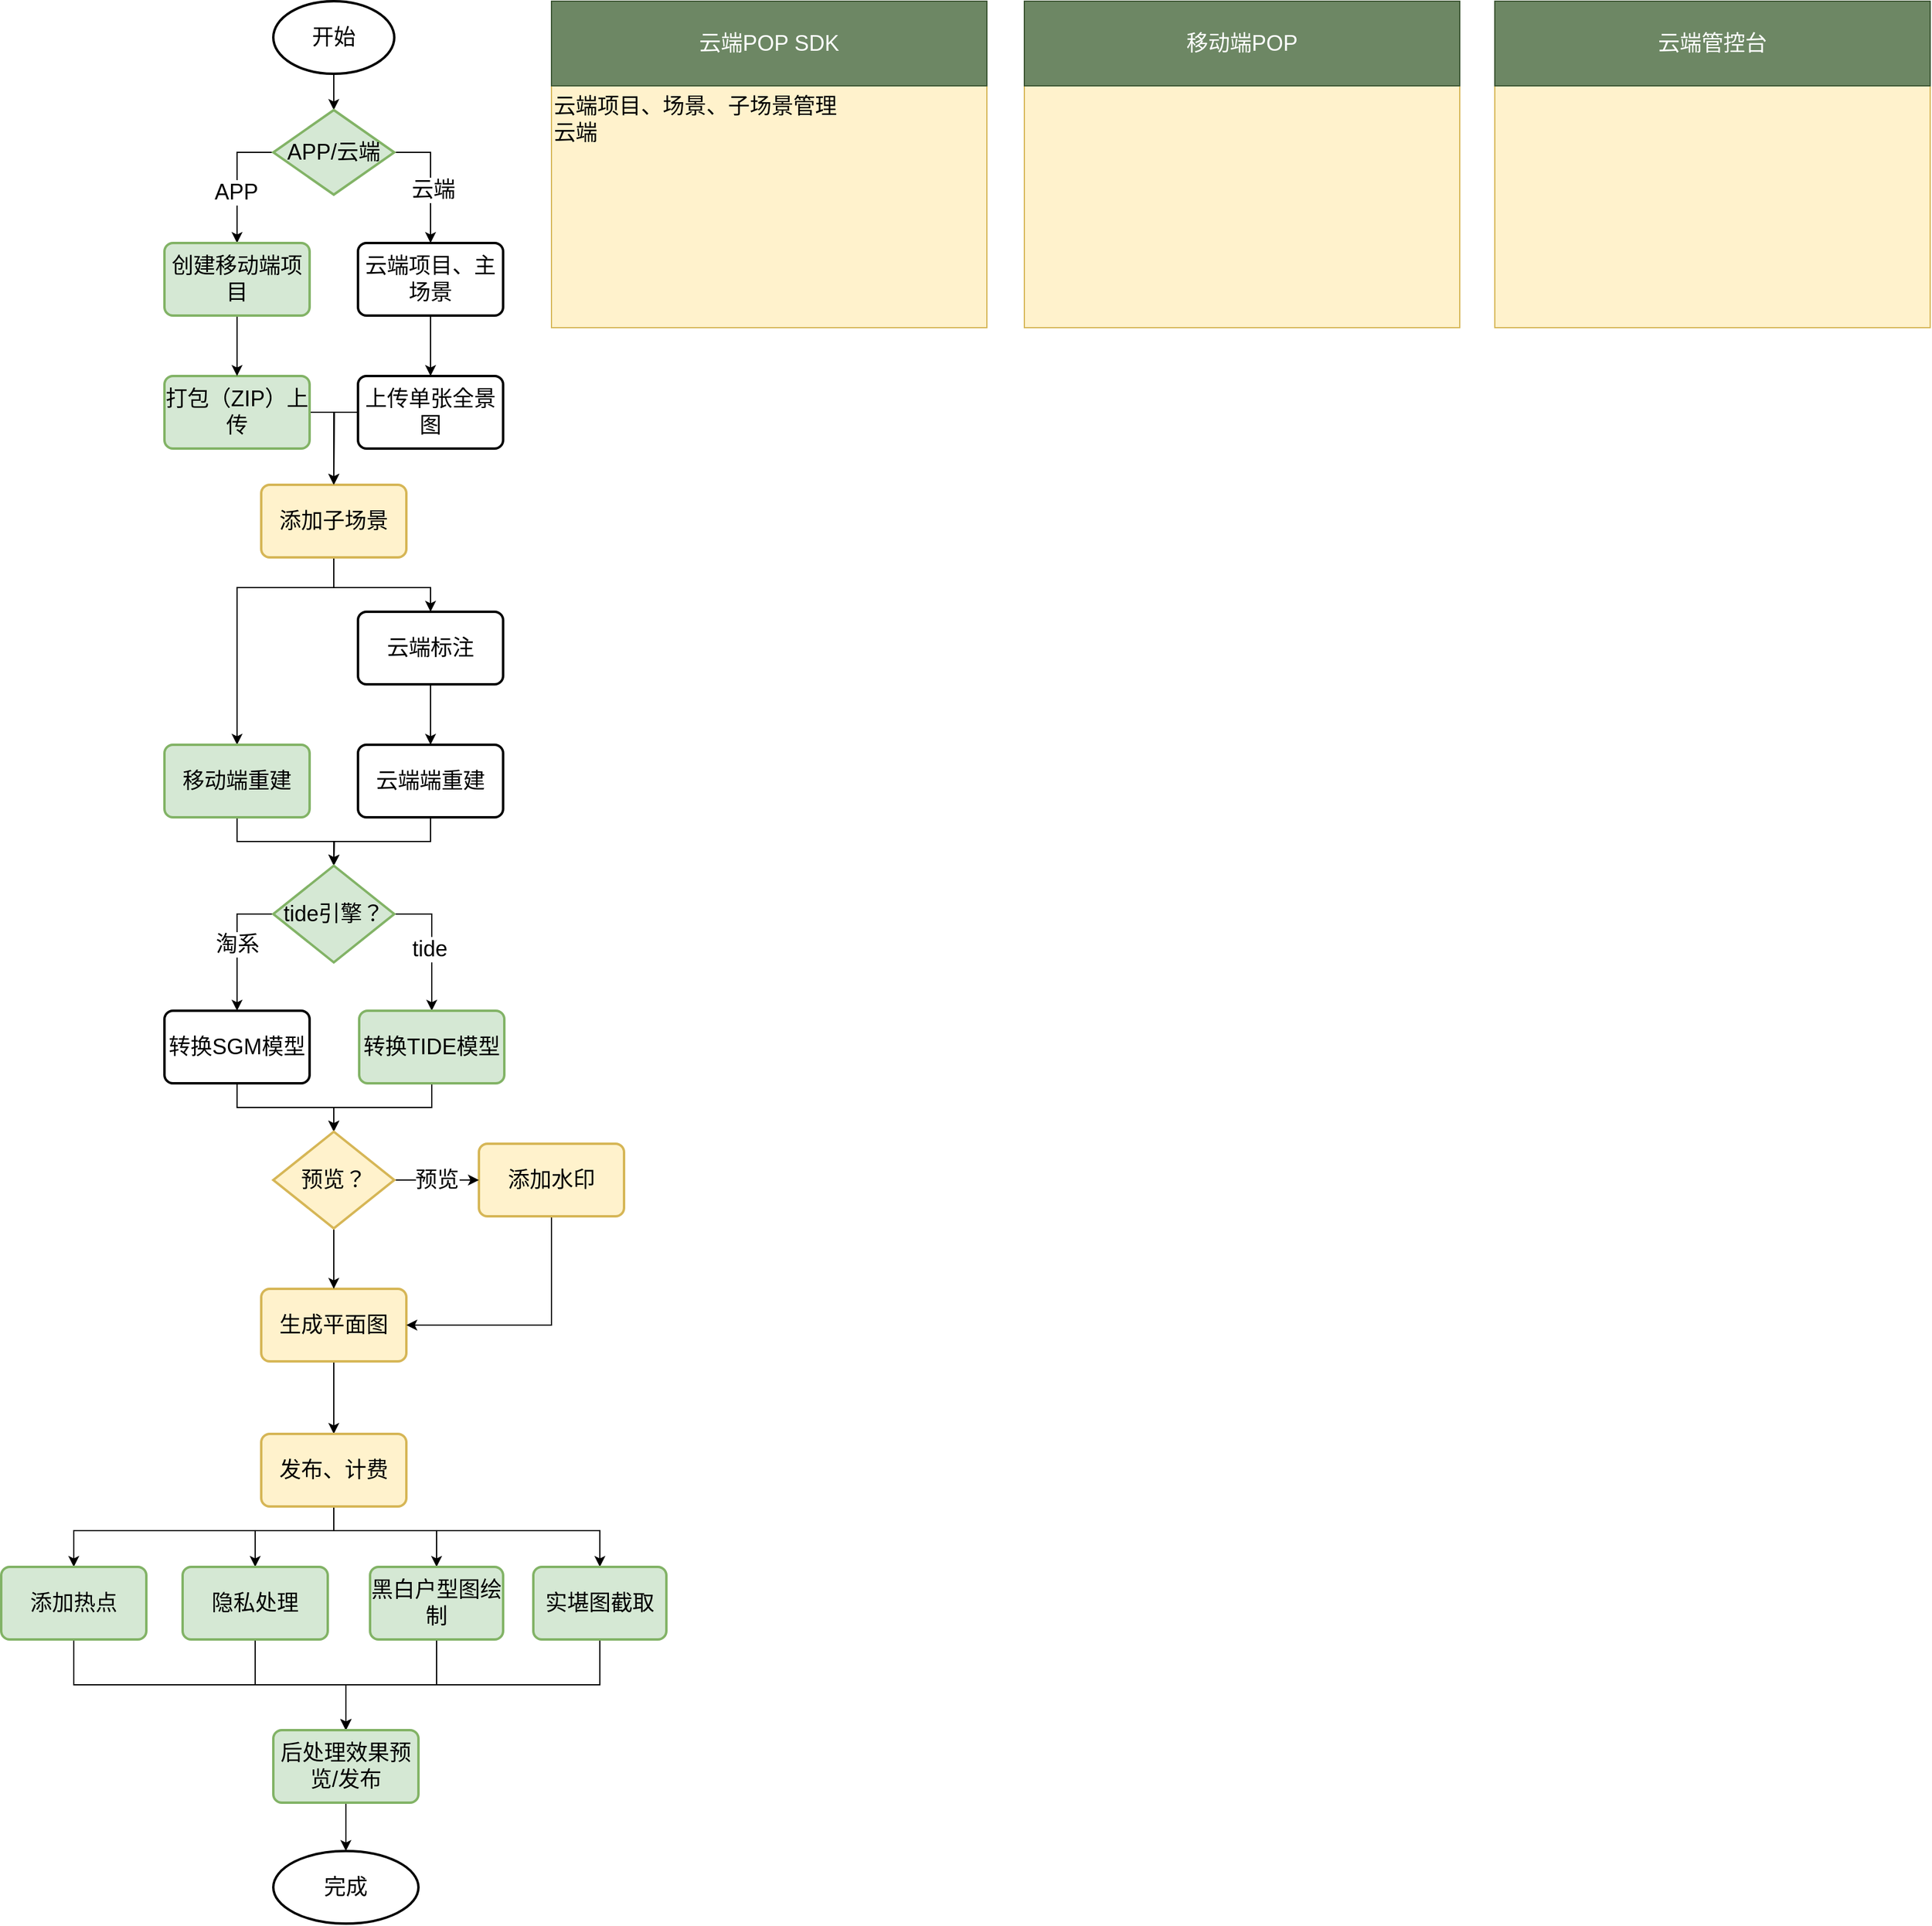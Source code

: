 <mxfile version="17.2.4" type="github">
  <diagram id="exW1wBobu9svkjStzCtG" name="Page-1">
    <mxGraphModel dx="2066" dy="1137" grid="1" gridSize="10" guides="1" tooltips="1" connect="1" arrows="1" fold="1" page="1" pageScale="1" pageWidth="827" pageHeight="1169" math="0" shadow="0">
      <root>
        <mxCell id="0" />
        <mxCell id="1" parent="0" />
        <mxCell id="m2ArHvcTsIb_1gN0lFJ1-30" value="" style="edgeStyle=orthogonalEdgeStyle;rounded=0;orthogonalLoop=1;jettySize=auto;html=1;fontSize=18;" edge="1" parent="1" source="m2ArHvcTsIb_1gN0lFJ1-1" target="m2ArHvcTsIb_1gN0lFJ1-3">
          <mxGeometry relative="1" as="geometry" />
        </mxCell>
        <mxCell id="m2ArHvcTsIb_1gN0lFJ1-1" value="开始" style="strokeWidth=2;html=1;shape=mxgraph.flowchart.start_1;whiteSpace=wrap;fontSize=18;" vertex="1" parent="1">
          <mxGeometry x="260" y="120" width="100" height="60" as="geometry" />
        </mxCell>
        <mxCell id="m2ArHvcTsIb_1gN0lFJ1-32" style="edgeStyle=orthogonalEdgeStyle;rounded=0;orthogonalLoop=1;jettySize=auto;html=1;entryX=0.5;entryY=0;entryDx=0;entryDy=0;fontSize=18;exitX=1;exitY=0.5;exitDx=0;exitDy=0;exitPerimeter=0;" edge="1" parent="1" source="m2ArHvcTsIb_1gN0lFJ1-3" target="m2ArHvcTsIb_1gN0lFJ1-11">
          <mxGeometry relative="1" as="geometry" />
        </mxCell>
        <mxCell id="m2ArHvcTsIb_1gN0lFJ1-35" value="云端" style="edgeLabel;html=1;align=center;verticalAlign=middle;resizable=0;points=[];fontSize=18;" vertex="1" connectable="0" parent="m2ArHvcTsIb_1gN0lFJ1-32">
          <mxGeometry x="0.162" y="2" relative="1" as="geometry">
            <mxPoint as="offset" />
          </mxGeometry>
        </mxCell>
        <mxCell id="m2ArHvcTsIb_1gN0lFJ1-33" style="edgeStyle=orthogonalEdgeStyle;rounded=0;orthogonalLoop=1;jettySize=auto;html=1;exitX=0;exitY=0.5;exitDx=0;exitDy=0;exitPerimeter=0;entryX=0.5;entryY=0;entryDx=0;entryDy=0;fontSize=18;" edge="1" parent="1" source="m2ArHvcTsIb_1gN0lFJ1-3" target="m2ArHvcTsIb_1gN0lFJ1-10">
          <mxGeometry relative="1" as="geometry" />
        </mxCell>
        <mxCell id="m2ArHvcTsIb_1gN0lFJ1-34" value="APP" style="edgeLabel;html=1;align=center;verticalAlign=middle;resizable=0;points=[];fontSize=18;" vertex="1" connectable="0" parent="m2ArHvcTsIb_1gN0lFJ1-33">
          <mxGeometry x="0.2" y="-1" relative="1" as="geometry">
            <mxPoint as="offset" />
          </mxGeometry>
        </mxCell>
        <mxCell id="m2ArHvcTsIb_1gN0lFJ1-3" value="APP/云端" style="strokeWidth=2;html=1;shape=mxgraph.flowchart.decision;whiteSpace=wrap;fontSize=18;fillColor=#d5e8d4;strokeColor=#82b366;" vertex="1" parent="1">
          <mxGeometry x="260" y="210" width="100" height="70" as="geometry" />
        </mxCell>
        <mxCell id="m2ArHvcTsIb_1gN0lFJ1-38" style="edgeStyle=orthogonalEdgeStyle;rounded=0;orthogonalLoop=1;jettySize=auto;html=1;fontSize=18;exitX=1;exitY=0.5;exitDx=0;exitDy=0;" edge="1" parent="1" source="m2ArHvcTsIb_1gN0lFJ1-7">
          <mxGeometry relative="1" as="geometry">
            <mxPoint x="310" y="520" as="targetPoint" />
          </mxGeometry>
        </mxCell>
        <mxCell id="m2ArHvcTsIb_1gN0lFJ1-7" value="打包（ZIP）上传" style="rounded=1;whiteSpace=wrap;html=1;absoluteArcSize=1;arcSize=14;strokeWidth=2;fontSize=18;fillColor=#d5e8d4;strokeColor=#82b366;" vertex="1" parent="1">
          <mxGeometry x="170" y="430" width="120" height="60" as="geometry" />
        </mxCell>
        <mxCell id="m2ArHvcTsIb_1gN0lFJ1-41" style="edgeStyle=orthogonalEdgeStyle;rounded=0;orthogonalLoop=1;jettySize=auto;html=1;exitX=0.5;exitY=1;exitDx=0;exitDy=0;entryX=0.5;entryY=0;entryDx=0;entryDy=0;fontSize=18;" edge="1" parent="1" source="m2ArHvcTsIb_1gN0lFJ1-9" target="m2ArHvcTsIb_1gN0lFJ1-13">
          <mxGeometry relative="1" as="geometry">
            <Array as="points">
              <mxPoint x="310" y="605" />
              <mxPoint x="390" y="605" />
            </Array>
          </mxGeometry>
        </mxCell>
        <mxCell id="m2ArHvcTsIb_1gN0lFJ1-43" style="edgeStyle=orthogonalEdgeStyle;rounded=0;orthogonalLoop=1;jettySize=auto;html=1;exitX=0.5;exitY=1;exitDx=0;exitDy=0;entryX=0.5;entryY=0;entryDx=0;entryDy=0;fontSize=18;" edge="1" parent="1" source="m2ArHvcTsIb_1gN0lFJ1-9" target="m2ArHvcTsIb_1gN0lFJ1-16">
          <mxGeometry relative="1" as="geometry">
            <Array as="points">
              <mxPoint x="310" y="605" />
              <mxPoint x="230" y="605" />
            </Array>
          </mxGeometry>
        </mxCell>
        <mxCell id="m2ArHvcTsIb_1gN0lFJ1-9" value="添加子场景" style="rounded=1;whiteSpace=wrap;html=1;absoluteArcSize=1;arcSize=14;strokeWidth=2;fontSize=18;fillColor=#fff2cc;strokeColor=#d6b656;" vertex="1" parent="1">
          <mxGeometry x="250" y="520" width="120" height="60" as="geometry" />
        </mxCell>
        <mxCell id="m2ArHvcTsIb_1gN0lFJ1-36" value="" style="edgeStyle=orthogonalEdgeStyle;rounded=0;orthogonalLoop=1;jettySize=auto;html=1;fontSize=18;" edge="1" parent="1" source="m2ArHvcTsIb_1gN0lFJ1-10" target="m2ArHvcTsIb_1gN0lFJ1-7">
          <mxGeometry relative="1" as="geometry" />
        </mxCell>
        <mxCell id="m2ArHvcTsIb_1gN0lFJ1-10" value="创建移动端项目" style="rounded=1;whiteSpace=wrap;html=1;absoluteArcSize=1;arcSize=14;strokeWidth=2;fontSize=18;fillColor=#d5e8d4;strokeColor=#82b366;" vertex="1" parent="1">
          <mxGeometry x="170" y="320" width="120" height="60" as="geometry" />
        </mxCell>
        <mxCell id="m2ArHvcTsIb_1gN0lFJ1-37" value="" style="edgeStyle=orthogonalEdgeStyle;rounded=0;orthogonalLoop=1;jettySize=auto;html=1;fontSize=18;" edge="1" parent="1" source="m2ArHvcTsIb_1gN0lFJ1-11" target="m2ArHvcTsIb_1gN0lFJ1-14">
          <mxGeometry relative="1" as="geometry" />
        </mxCell>
        <mxCell id="m2ArHvcTsIb_1gN0lFJ1-11" value="云端项目、主场景" style="rounded=1;whiteSpace=wrap;html=1;absoluteArcSize=1;arcSize=14;strokeWidth=2;fontSize=18;" vertex="1" parent="1">
          <mxGeometry x="330" y="320" width="120" height="60" as="geometry" />
        </mxCell>
        <mxCell id="m2ArHvcTsIb_1gN0lFJ1-42" style="edgeStyle=orthogonalEdgeStyle;rounded=0;orthogonalLoop=1;jettySize=auto;html=1;exitX=0.5;exitY=1;exitDx=0;exitDy=0;entryX=0.5;entryY=0;entryDx=0;entryDy=0;fontSize=18;" edge="1" parent="1" source="m2ArHvcTsIb_1gN0lFJ1-13" target="m2ArHvcTsIb_1gN0lFJ1-17">
          <mxGeometry relative="1" as="geometry" />
        </mxCell>
        <mxCell id="m2ArHvcTsIb_1gN0lFJ1-13" value="云端标注" style="rounded=1;whiteSpace=wrap;html=1;absoluteArcSize=1;arcSize=14;strokeWidth=2;fontSize=18;" vertex="1" parent="1">
          <mxGeometry x="330" y="625" width="120" height="60" as="geometry" />
        </mxCell>
        <mxCell id="m2ArHvcTsIb_1gN0lFJ1-39" style="edgeStyle=orthogonalEdgeStyle;rounded=0;orthogonalLoop=1;jettySize=auto;html=1;fontSize=18;" edge="1" parent="1" source="m2ArHvcTsIb_1gN0lFJ1-14">
          <mxGeometry relative="1" as="geometry">
            <mxPoint x="310" y="520" as="targetPoint" />
          </mxGeometry>
        </mxCell>
        <mxCell id="m2ArHvcTsIb_1gN0lFJ1-14" value="上传单张全景图" style="rounded=1;whiteSpace=wrap;html=1;absoluteArcSize=1;arcSize=14;strokeWidth=2;fontSize=18;" vertex="1" parent="1">
          <mxGeometry x="330" y="430" width="120" height="60" as="geometry" />
        </mxCell>
        <mxCell id="m2ArHvcTsIb_1gN0lFJ1-44" style="edgeStyle=orthogonalEdgeStyle;rounded=0;orthogonalLoop=1;jettySize=auto;html=1;fontSize=18;" edge="1" parent="1" source="m2ArHvcTsIb_1gN0lFJ1-16" target="m2ArHvcTsIb_1gN0lFJ1-18">
          <mxGeometry relative="1" as="geometry" />
        </mxCell>
        <mxCell id="m2ArHvcTsIb_1gN0lFJ1-16" value="移动端重建" style="rounded=1;whiteSpace=wrap;html=1;absoluteArcSize=1;arcSize=14;strokeWidth=2;fontSize=18;fillColor=#d5e8d4;strokeColor=#82b366;" vertex="1" parent="1">
          <mxGeometry x="170" y="735" width="120" height="60" as="geometry" />
        </mxCell>
        <mxCell id="m2ArHvcTsIb_1gN0lFJ1-45" style="edgeStyle=orthogonalEdgeStyle;rounded=0;orthogonalLoop=1;jettySize=auto;html=1;exitX=0.5;exitY=1;exitDx=0;exitDy=0;fontSize=18;" edge="1" parent="1" source="m2ArHvcTsIb_1gN0lFJ1-17">
          <mxGeometry relative="1" as="geometry">
            <mxPoint x="310" y="835" as="targetPoint" />
          </mxGeometry>
        </mxCell>
        <mxCell id="m2ArHvcTsIb_1gN0lFJ1-17" value="云端端重建" style="rounded=1;whiteSpace=wrap;html=1;absoluteArcSize=1;arcSize=14;strokeWidth=2;fontSize=18;" vertex="1" parent="1">
          <mxGeometry x="330" y="735" width="120" height="60" as="geometry" />
        </mxCell>
        <mxCell id="m2ArHvcTsIb_1gN0lFJ1-47" style="edgeStyle=orthogonalEdgeStyle;rounded=0;orthogonalLoop=1;jettySize=auto;html=1;exitX=1;exitY=0.5;exitDx=0;exitDy=0;exitPerimeter=0;entryX=0.5;entryY=0;entryDx=0;entryDy=0;fontSize=18;" edge="1" parent="1" source="m2ArHvcTsIb_1gN0lFJ1-18" target="m2ArHvcTsIb_1gN0lFJ1-22">
          <mxGeometry relative="1" as="geometry" />
        </mxCell>
        <mxCell id="m2ArHvcTsIb_1gN0lFJ1-49" value="tide" style="edgeLabel;html=1;align=center;verticalAlign=middle;resizable=0;points=[];fontSize=18;" vertex="1" connectable="0" parent="m2ArHvcTsIb_1gN0lFJ1-47">
          <mxGeometry x="0.081" y="-2" relative="1" as="geometry">
            <mxPoint as="offset" />
          </mxGeometry>
        </mxCell>
        <mxCell id="m2ArHvcTsIb_1gN0lFJ1-48" value="淘系" style="edgeStyle=orthogonalEdgeStyle;rounded=0;orthogonalLoop=1;jettySize=auto;html=1;exitX=0;exitY=0.5;exitDx=0;exitDy=0;exitPerimeter=0;entryX=0.5;entryY=0;entryDx=0;entryDy=0;fontSize=18;" edge="1" parent="1" source="m2ArHvcTsIb_1gN0lFJ1-18" target="m2ArHvcTsIb_1gN0lFJ1-19">
          <mxGeometry relative="1" as="geometry" />
        </mxCell>
        <mxCell id="m2ArHvcTsIb_1gN0lFJ1-18" value="tide引擎？" style="strokeWidth=2;html=1;shape=mxgraph.flowchart.decision;whiteSpace=wrap;fontSize=18;fillColor=#d5e8d4;strokeColor=#82b366;" vertex="1" parent="1">
          <mxGeometry x="260" y="835" width="100" height="80" as="geometry" />
        </mxCell>
        <mxCell id="m2ArHvcTsIb_1gN0lFJ1-50" style="edgeStyle=orthogonalEdgeStyle;rounded=0;orthogonalLoop=1;jettySize=auto;html=1;exitX=0.5;exitY=1;exitDx=0;exitDy=0;entryX=0.5;entryY=0;entryDx=0;entryDy=0;entryPerimeter=0;fontSize=18;" edge="1" parent="1" source="m2ArHvcTsIb_1gN0lFJ1-19" target="m2ArHvcTsIb_1gN0lFJ1-23">
          <mxGeometry relative="1" as="geometry" />
        </mxCell>
        <mxCell id="m2ArHvcTsIb_1gN0lFJ1-19" value="转换SGM模型" style="rounded=1;whiteSpace=wrap;html=1;absoluteArcSize=1;arcSize=14;strokeWidth=2;fontSize=18;" vertex="1" parent="1">
          <mxGeometry x="170" y="955" width="120" height="60" as="geometry" />
        </mxCell>
        <mxCell id="m2ArHvcTsIb_1gN0lFJ1-56" value="" style="edgeStyle=orthogonalEdgeStyle;rounded=0;orthogonalLoop=1;jettySize=auto;html=1;fontSize=18;" edge="1" parent="1" source="m2ArHvcTsIb_1gN0lFJ1-20" target="m2ArHvcTsIb_1gN0lFJ1-24">
          <mxGeometry relative="1" as="geometry" />
        </mxCell>
        <mxCell id="m2ArHvcTsIb_1gN0lFJ1-20" value="生成平面图" style="rounded=1;whiteSpace=wrap;html=1;absoluteArcSize=1;arcSize=14;strokeWidth=2;fontSize=18;fillColor=#fff2cc;strokeColor=#d6b656;" vertex="1" parent="1">
          <mxGeometry x="250" y="1185" width="120" height="60" as="geometry" />
        </mxCell>
        <mxCell id="m2ArHvcTsIb_1gN0lFJ1-54" style="edgeStyle=orthogonalEdgeStyle;rounded=0;orthogonalLoop=1;jettySize=auto;html=1;exitX=0.5;exitY=1;exitDx=0;exitDy=0;entryX=1;entryY=0.5;entryDx=0;entryDy=0;fontSize=18;" edge="1" parent="1" source="m2ArHvcTsIb_1gN0lFJ1-21" target="m2ArHvcTsIb_1gN0lFJ1-20">
          <mxGeometry relative="1" as="geometry" />
        </mxCell>
        <mxCell id="m2ArHvcTsIb_1gN0lFJ1-21" value="添加水印" style="rounded=1;whiteSpace=wrap;html=1;absoluteArcSize=1;arcSize=14;strokeWidth=2;fontSize=18;fillColor=#fff2cc;strokeColor=#d6b656;" vertex="1" parent="1">
          <mxGeometry x="430" y="1065" width="120" height="60" as="geometry" />
        </mxCell>
        <mxCell id="m2ArHvcTsIb_1gN0lFJ1-52" style="edgeStyle=orthogonalEdgeStyle;rounded=0;orthogonalLoop=1;jettySize=auto;html=1;exitX=0.5;exitY=1;exitDx=0;exitDy=0;entryX=0.5;entryY=0;entryDx=0;entryDy=0;entryPerimeter=0;fontSize=18;" edge="1" parent="1" source="m2ArHvcTsIb_1gN0lFJ1-22" target="m2ArHvcTsIb_1gN0lFJ1-23">
          <mxGeometry relative="1" as="geometry" />
        </mxCell>
        <mxCell id="m2ArHvcTsIb_1gN0lFJ1-22" value="转换TIDE模型" style="rounded=1;whiteSpace=wrap;html=1;absoluteArcSize=1;arcSize=14;strokeWidth=2;fontSize=18;fillColor=#d5e8d4;strokeColor=#82b366;" vertex="1" parent="1">
          <mxGeometry x="331" y="955" width="120" height="60" as="geometry" />
        </mxCell>
        <mxCell id="m2ArHvcTsIb_1gN0lFJ1-53" value="预览" style="edgeStyle=orthogonalEdgeStyle;rounded=0;orthogonalLoop=1;jettySize=auto;html=1;exitX=1;exitY=0.5;exitDx=0;exitDy=0;exitPerimeter=0;entryX=0;entryY=0.5;entryDx=0;entryDy=0;fontSize=18;" edge="1" parent="1" source="m2ArHvcTsIb_1gN0lFJ1-23" target="m2ArHvcTsIb_1gN0lFJ1-21">
          <mxGeometry relative="1" as="geometry" />
        </mxCell>
        <mxCell id="m2ArHvcTsIb_1gN0lFJ1-55" value="" style="edgeStyle=orthogonalEdgeStyle;rounded=0;orthogonalLoop=1;jettySize=auto;html=1;fontSize=18;" edge="1" parent="1" source="m2ArHvcTsIb_1gN0lFJ1-23" target="m2ArHvcTsIb_1gN0lFJ1-20">
          <mxGeometry relative="1" as="geometry" />
        </mxCell>
        <mxCell id="m2ArHvcTsIb_1gN0lFJ1-23" value="预览？" style="strokeWidth=2;html=1;shape=mxgraph.flowchart.decision;whiteSpace=wrap;fontSize=18;fillColor=#fff2cc;strokeColor=#d6b656;" vertex="1" parent="1">
          <mxGeometry x="260" y="1055" width="100" height="80" as="geometry" />
        </mxCell>
        <mxCell id="m2ArHvcTsIb_1gN0lFJ1-57" style="edgeStyle=orthogonalEdgeStyle;rounded=0;orthogonalLoop=1;jettySize=auto;html=1;entryX=0.5;entryY=0;entryDx=0;entryDy=0;fontSize=18;" edge="1" parent="1" source="m2ArHvcTsIb_1gN0lFJ1-24" target="m2ArHvcTsIb_1gN0lFJ1-25">
          <mxGeometry relative="1" as="geometry">
            <Array as="points">
              <mxPoint x="310" y="1385" />
              <mxPoint x="95" y="1385" />
            </Array>
          </mxGeometry>
        </mxCell>
        <mxCell id="m2ArHvcTsIb_1gN0lFJ1-59" style="edgeStyle=orthogonalEdgeStyle;rounded=0;orthogonalLoop=1;jettySize=auto;html=1;entryX=0.5;entryY=0;entryDx=0;entryDy=0;fontSize=18;" edge="1" parent="1" source="m2ArHvcTsIb_1gN0lFJ1-24" target="m2ArHvcTsIb_1gN0lFJ1-26">
          <mxGeometry relative="1" as="geometry">
            <Array as="points">
              <mxPoint x="310" y="1385" />
              <mxPoint x="245" y="1385" />
            </Array>
          </mxGeometry>
        </mxCell>
        <mxCell id="m2ArHvcTsIb_1gN0lFJ1-60" style="edgeStyle=orthogonalEdgeStyle;rounded=0;orthogonalLoop=1;jettySize=auto;html=1;exitX=0.5;exitY=1;exitDx=0;exitDy=0;entryX=0.5;entryY=0;entryDx=0;entryDy=0;fontSize=18;" edge="1" parent="1" source="m2ArHvcTsIb_1gN0lFJ1-24" target="m2ArHvcTsIb_1gN0lFJ1-27">
          <mxGeometry relative="1" as="geometry">
            <Array as="points">
              <mxPoint x="310" y="1385" />
              <mxPoint x="395" y="1385" />
            </Array>
          </mxGeometry>
        </mxCell>
        <mxCell id="m2ArHvcTsIb_1gN0lFJ1-61" style="edgeStyle=orthogonalEdgeStyle;rounded=0;orthogonalLoop=1;jettySize=auto;html=1;exitX=0.5;exitY=1;exitDx=0;exitDy=0;entryX=0.5;entryY=0;entryDx=0;entryDy=0;fontSize=18;" edge="1" parent="1" source="m2ArHvcTsIb_1gN0lFJ1-24" target="m2ArHvcTsIb_1gN0lFJ1-28">
          <mxGeometry relative="1" as="geometry">
            <Array as="points">
              <mxPoint x="310" y="1385" />
              <mxPoint x="530" y="1385" />
            </Array>
          </mxGeometry>
        </mxCell>
        <mxCell id="m2ArHvcTsIb_1gN0lFJ1-24" value="发布、计费" style="rounded=1;whiteSpace=wrap;html=1;absoluteArcSize=1;arcSize=14;strokeWidth=2;fontSize=18;fillColor=#fff2cc;strokeColor=#d6b656;" vertex="1" parent="1">
          <mxGeometry x="250" y="1305" width="120" height="60" as="geometry" />
        </mxCell>
        <mxCell id="m2ArHvcTsIb_1gN0lFJ1-62" style="edgeStyle=orthogonalEdgeStyle;rounded=0;orthogonalLoop=1;jettySize=auto;html=1;exitX=0.5;exitY=1;exitDx=0;exitDy=0;entryX=0.5;entryY=0;entryDx=0;entryDy=0;fontSize=18;" edge="1" parent="1" source="m2ArHvcTsIb_1gN0lFJ1-25" target="m2ArHvcTsIb_1gN0lFJ1-29">
          <mxGeometry relative="1" as="geometry">
            <mxPoint x="320" y="1525" as="targetPoint" />
          </mxGeometry>
        </mxCell>
        <mxCell id="m2ArHvcTsIb_1gN0lFJ1-25" value="添加热点" style="rounded=1;whiteSpace=wrap;html=1;absoluteArcSize=1;arcSize=14;strokeWidth=2;fontSize=18;fillColor=#d5e8d4;strokeColor=#82b366;" vertex="1" parent="1">
          <mxGeometry x="35" y="1415" width="120" height="60" as="geometry" />
        </mxCell>
        <mxCell id="m2ArHvcTsIb_1gN0lFJ1-69" style="edgeStyle=orthogonalEdgeStyle;rounded=0;orthogonalLoop=1;jettySize=auto;html=1;exitX=0.5;exitY=1;exitDx=0;exitDy=0;entryX=0.5;entryY=0;entryDx=0;entryDy=0;fontSize=18;" edge="1" parent="1" source="m2ArHvcTsIb_1gN0lFJ1-26" target="m2ArHvcTsIb_1gN0lFJ1-29">
          <mxGeometry relative="1" as="geometry" />
        </mxCell>
        <mxCell id="m2ArHvcTsIb_1gN0lFJ1-26" value="隐私处理" style="rounded=1;whiteSpace=wrap;html=1;absoluteArcSize=1;arcSize=14;strokeWidth=2;fontSize=18;fillColor=#d5e8d4;strokeColor=#82b366;" vertex="1" parent="1">
          <mxGeometry x="185" y="1415" width="120" height="60" as="geometry" />
        </mxCell>
        <mxCell id="m2ArHvcTsIb_1gN0lFJ1-64" style="edgeStyle=orthogonalEdgeStyle;rounded=0;orthogonalLoop=1;jettySize=auto;html=1;exitX=0.5;exitY=1;exitDx=0;exitDy=0;fontSize=18;entryX=0.5;entryY=0;entryDx=0;entryDy=0;" edge="1" parent="1" source="m2ArHvcTsIb_1gN0lFJ1-27" target="m2ArHvcTsIb_1gN0lFJ1-29">
          <mxGeometry relative="1" as="geometry">
            <mxPoint x="320" y="1525" as="targetPoint" />
          </mxGeometry>
        </mxCell>
        <mxCell id="m2ArHvcTsIb_1gN0lFJ1-27" value="黑白户型图绘制" style="rounded=1;whiteSpace=wrap;html=1;absoluteArcSize=1;arcSize=14;strokeWidth=2;fontSize=18;fillColor=#d5e8d4;strokeColor=#82b366;" vertex="1" parent="1">
          <mxGeometry x="340" y="1415" width="110" height="60" as="geometry" />
        </mxCell>
        <mxCell id="m2ArHvcTsIb_1gN0lFJ1-65" style="edgeStyle=orthogonalEdgeStyle;rounded=0;orthogonalLoop=1;jettySize=auto;html=1;exitX=0.5;exitY=1;exitDx=0;exitDy=0;entryX=0.5;entryY=0;entryDx=0;entryDy=0;fontSize=18;" edge="1" parent="1" source="m2ArHvcTsIb_1gN0lFJ1-28" target="m2ArHvcTsIb_1gN0lFJ1-29">
          <mxGeometry relative="1" as="geometry">
            <mxPoint x="320" y="1525" as="targetPoint" />
          </mxGeometry>
        </mxCell>
        <mxCell id="m2ArHvcTsIb_1gN0lFJ1-28" value="实堪图截取" style="rounded=1;whiteSpace=wrap;html=1;absoluteArcSize=1;arcSize=14;strokeWidth=2;fontSize=18;fillColor=#d5e8d4;strokeColor=#82b366;" vertex="1" parent="1">
          <mxGeometry x="475" y="1415" width="110" height="60" as="geometry" />
        </mxCell>
        <mxCell id="m2ArHvcTsIb_1gN0lFJ1-71" value="" style="edgeStyle=orthogonalEdgeStyle;rounded=0;orthogonalLoop=1;jettySize=auto;html=1;fontSize=18;" edge="1" parent="1" source="m2ArHvcTsIb_1gN0lFJ1-29" target="m2ArHvcTsIb_1gN0lFJ1-70">
          <mxGeometry relative="1" as="geometry" />
        </mxCell>
        <mxCell id="m2ArHvcTsIb_1gN0lFJ1-29" value="后处理效果预览/发布" style="rounded=1;whiteSpace=wrap;html=1;absoluteArcSize=1;arcSize=14;strokeWidth=2;fontSize=18;fillColor=#d5e8d4;strokeColor=#82b366;" vertex="1" parent="1">
          <mxGeometry x="260" y="1550" width="120" height="60" as="geometry" />
        </mxCell>
        <mxCell id="m2ArHvcTsIb_1gN0lFJ1-70" value="完成" style="ellipse;whiteSpace=wrap;html=1;fontSize=18;rounded=1;arcSize=14;strokeWidth=2;" vertex="1" parent="1">
          <mxGeometry x="260" y="1650" width="120" height="60" as="geometry" />
        </mxCell>
        <mxCell id="m2ArHvcTsIb_1gN0lFJ1-72" value="云端项目、场景、子场景管理&#xa;云端" style="rounded=0;fontSize=18;fillColor=#fff2cc;strokeColor=#d6b656;align=left;whiteSpace=wrap;verticalAlign=top;" vertex="1" parent="1">
          <mxGeometry x="490" y="190" width="360" height="200" as="geometry" />
        </mxCell>
        <mxCell id="m2ArHvcTsIb_1gN0lFJ1-73" value="云端POP SDK" style="rounded=0;whiteSpace=wrap;html=1;fontSize=18;fillColor=#6d8764;fontColor=#ffffff;strokeColor=#3A5431;" vertex="1" parent="1">
          <mxGeometry x="490" y="120" width="360" height="70" as="geometry" />
        </mxCell>
        <mxCell id="m2ArHvcTsIb_1gN0lFJ1-75" value="" style="rounded=0;whiteSpace=wrap;html=1;fontSize=18;fillColor=#fff2cc;strokeColor=#d6b656;" vertex="1" parent="1">
          <mxGeometry x="881" y="190" width="360" height="200" as="geometry" />
        </mxCell>
        <mxCell id="m2ArHvcTsIb_1gN0lFJ1-76" value="移动端POP" style="rounded=0;whiteSpace=wrap;html=1;fontSize=18;fillColor=#6d8764;fontColor=#ffffff;strokeColor=#3A5431;" vertex="1" parent="1">
          <mxGeometry x="881" y="120" width="360" height="70" as="geometry" />
        </mxCell>
        <mxCell id="m2ArHvcTsIb_1gN0lFJ1-77" value="" style="rounded=0;whiteSpace=wrap;html=1;fontSize=18;fillColor=#fff2cc;strokeColor=#d6b656;" vertex="1" parent="1">
          <mxGeometry x="1270" y="190" width="360" height="200" as="geometry" />
        </mxCell>
        <mxCell id="m2ArHvcTsIb_1gN0lFJ1-78" value="云端管控台" style="rounded=0;whiteSpace=wrap;html=1;fontSize=18;fillColor=#6d8764;fontColor=#ffffff;strokeColor=#3A5431;" vertex="1" parent="1">
          <mxGeometry x="1270" y="120" width="360" height="70" as="geometry" />
        </mxCell>
      </root>
    </mxGraphModel>
  </diagram>
</mxfile>
